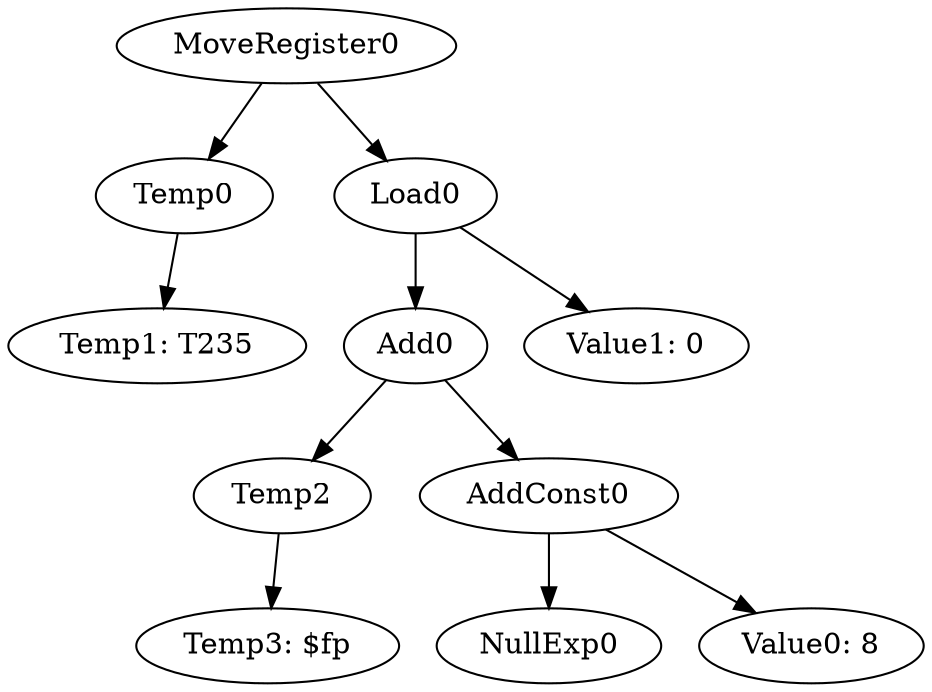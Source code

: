 digraph {
	ordering = out;
	Load0 -> Add0;
	Load0 -> "Value1: 0";
	AddConst0 -> NullExp0;
	AddConst0 -> "Value0: 8";
	Temp0 -> "Temp1: T235";
	Temp2 -> "Temp3: $fp";
	Add0 -> Temp2;
	Add0 -> AddConst0;
	MoveRegister0 -> Temp0;
	MoveRegister0 -> Load0;
}

